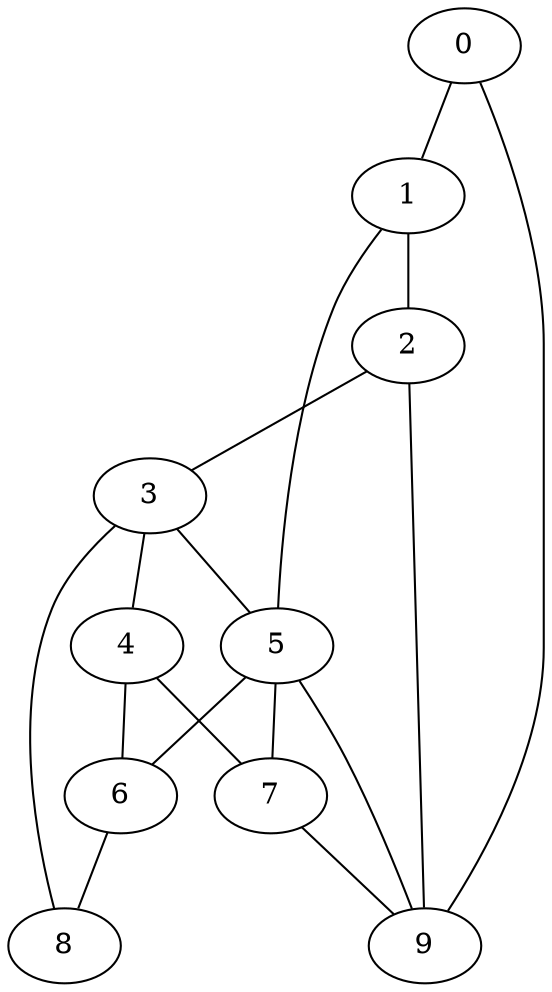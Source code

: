 
graph graphname {
    0 -- 1
0 -- 9
1 -- 2
1 -- 5
2 -- 3
2 -- 9
3 -- 4
3 -- 5
3 -- 8
4 -- 6
4 -- 7
5 -- 9
5 -- 6
5 -- 7
6 -- 8
7 -- 9

}
